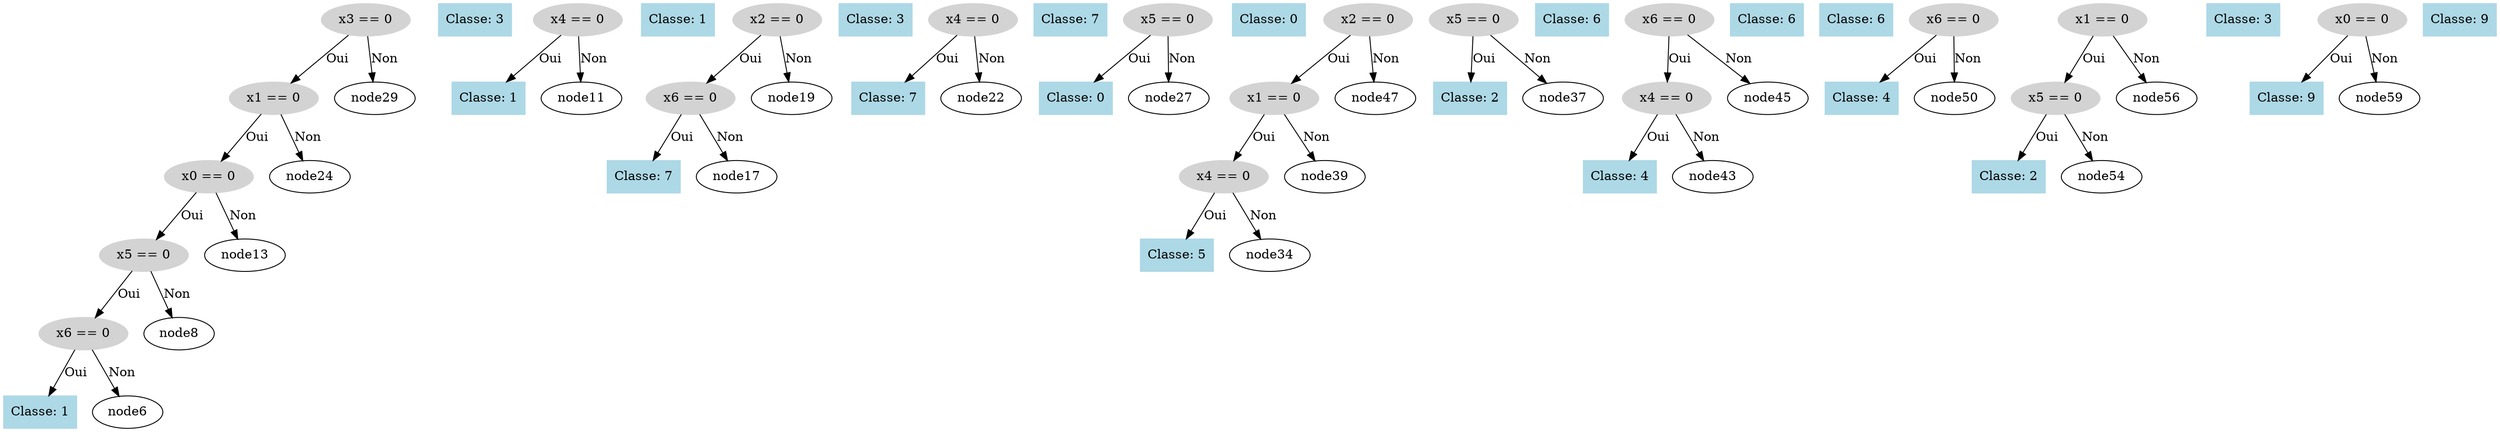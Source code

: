 digraph DecisionTree {
  node0 [label="x3 == 0", shape=ellipse, style=filled, color=lightgray];
  node0 -> node1 [label="Oui"];
  node1 [label="x1 == 0", shape=ellipse, style=filled, color=lightgray];
  node1 -> node2 [label="Oui"];
  node2 [label="x0 == 0", shape=ellipse, style=filled, color=lightgray];
  node2 -> node3 [label="Oui"];
  node3 [label="x5 == 0", shape=ellipse, style=filled, color=lightgray];
  node3 -> node4 [label="Oui"];
  node4 [label="x6 == 0", shape=ellipse, style=filled, color=lightgray];
  node4 -> node5 [label="Oui"];
  node5 [label="Classe: 1", shape=box, style=filled, color=lightblue];
  node4 -> node6 [label="Non"];
  node7 [label="Classe: 3", shape=box, style=filled, color=lightblue];
  node3 -> node8 [label="Non"];
  node9 [label="x4 == 0", shape=ellipse, style=filled, color=lightgray];
  node9 -> node10 [label="Oui"];
  node10 [label="Classe: 1", shape=box, style=filled, color=lightblue];
  node9 -> node11 [label="Non"];
  node12 [label="Classe: 1", shape=box, style=filled, color=lightblue];
  node2 -> node13 [label="Non"];
  node14 [label="x2 == 0", shape=ellipse, style=filled, color=lightgray];
  node14 -> node15 [label="Oui"];
  node15 [label="x6 == 0", shape=ellipse, style=filled, color=lightgray];
  node15 -> node16 [label="Oui"];
  node16 [label="Classe: 7", shape=box, style=filled, color=lightblue];
  node15 -> node17 [label="Non"];
  node18 [label="Classe: 3", shape=box, style=filled, color=lightblue];
  node14 -> node19 [label="Non"];
  node20 [label="x4 == 0", shape=ellipse, style=filled, color=lightgray];
  node20 -> node21 [label="Oui"];
  node21 [label="Classe: 7", shape=box, style=filled, color=lightblue];
  node20 -> node22 [label="Non"];
  node23 [label="Classe: 7", shape=box, style=filled, color=lightblue];
  node1 -> node24 [label="Non"];
  node25 [label="x5 == 0", shape=ellipse, style=filled, color=lightgray];
  node25 -> node26 [label="Oui"];
  node26 [label="Classe: 0", shape=box, style=filled, color=lightblue];
  node25 -> node27 [label="Non"];
  node28 [label="Classe: 0", shape=box, style=filled, color=lightblue];
  node0 -> node29 [label="Non"];
  node30 [label="x2 == 0", shape=ellipse, style=filled, color=lightgray];
  node30 -> node31 [label="Oui"];
  node31 [label="x1 == 0", shape=ellipse, style=filled, color=lightgray];
  node31 -> node32 [label="Oui"];
  node32 [label="x4 == 0", shape=ellipse, style=filled, color=lightgray];
  node32 -> node33 [label="Oui"];
  node33 [label="Classe: 5", shape=box, style=filled, color=lightblue];
  node32 -> node34 [label="Non"];
  node35 [label="x5 == 0", shape=ellipse, style=filled, color=lightgray];
  node35 -> node36 [label="Oui"];
  node36 [label="Classe: 2", shape=box, style=filled, color=lightblue];
  node35 -> node37 [label="Non"];
  node38 [label="Classe: 6", shape=box, style=filled, color=lightblue];
  node31 -> node39 [label="Non"];
  node40 [label="x6 == 0", shape=ellipse, style=filled, color=lightgray];
  node40 -> node41 [label="Oui"];
  node41 [label="x4 == 0", shape=ellipse, style=filled, color=lightgray];
  node41 -> node42 [label="Oui"];
  node42 [label="Classe: 4", shape=box, style=filled, color=lightblue];
  node41 -> node43 [label="Non"];
  node44 [label="Classe: 6", shape=box, style=filled, color=lightblue];
  node40 -> node45 [label="Non"];
  node46 [label="Classe: 6", shape=box, style=filled, color=lightblue];
  node30 -> node47 [label="Non"];
  node48 [label="x6 == 0", shape=ellipse, style=filled, color=lightgray];
  node48 -> node49 [label="Oui"];
  node49 [label="Classe: 4", shape=box, style=filled, color=lightblue];
  node48 -> node50 [label="Non"];
  node51 [label="x1 == 0", shape=ellipse, style=filled, color=lightgray];
  node51 -> node52 [label="Oui"];
  node52 [label="x5 == 0", shape=ellipse, style=filled, color=lightgray];
  node52 -> node53 [label="Oui"];
  node53 [label="Classe: 2", shape=box, style=filled, color=lightblue];
  node52 -> node54 [label="Non"];
  node55 [label="Classe: 3", shape=box, style=filled, color=lightblue];
  node51 -> node56 [label="Non"];
  node57 [label="x0 == 0", shape=ellipse, style=filled, color=lightgray];
  node57 -> node58 [label="Oui"];
  node58 [label="Classe: 9", shape=box, style=filled, color=lightblue];
  node57 -> node59 [label="Non"];
  node60 [label="Classe: 9", shape=box, style=filled, color=lightblue];
}
